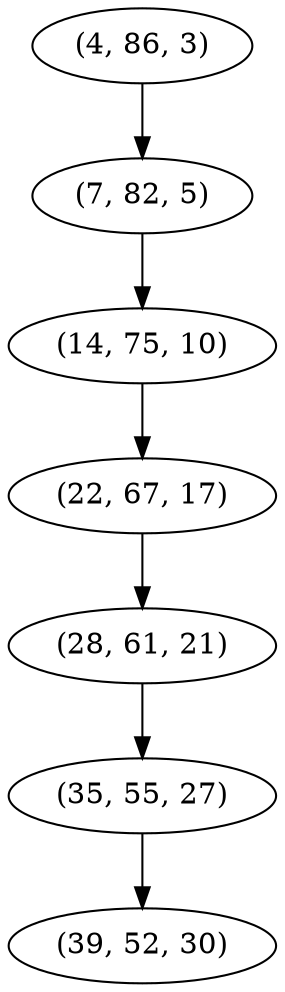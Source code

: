 digraph tree {
    "(4, 86, 3)";
    "(7, 82, 5)";
    "(14, 75, 10)";
    "(22, 67, 17)";
    "(28, 61, 21)";
    "(35, 55, 27)";
    "(39, 52, 30)";
    "(4, 86, 3)" -> "(7, 82, 5)";
    "(7, 82, 5)" -> "(14, 75, 10)";
    "(14, 75, 10)" -> "(22, 67, 17)";
    "(22, 67, 17)" -> "(28, 61, 21)";
    "(28, 61, 21)" -> "(35, 55, 27)";
    "(35, 55, 27)" -> "(39, 52, 30)";
}

